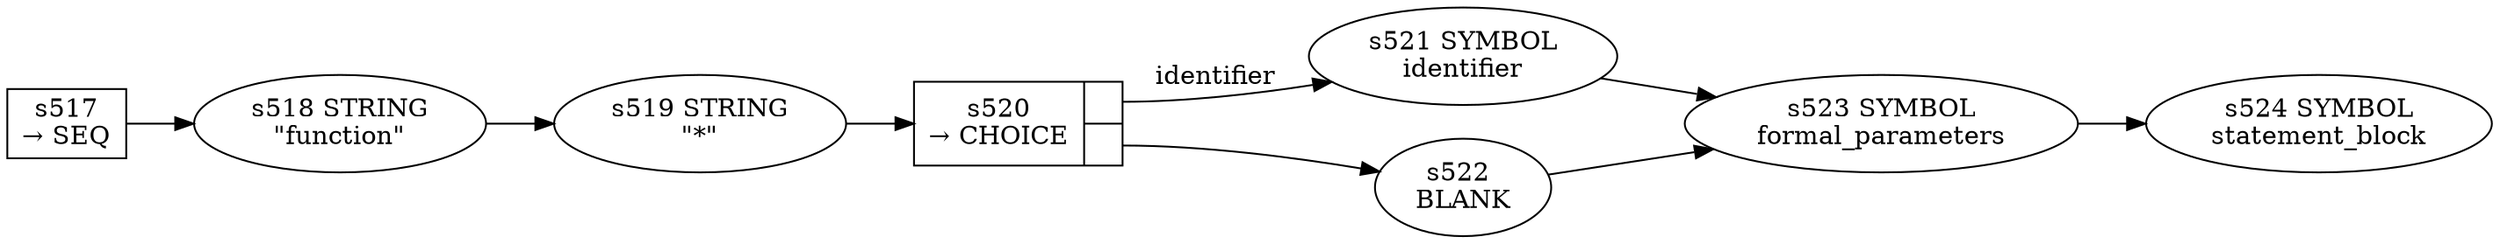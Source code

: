 
  digraph generator_function {
  
    rankdir=LR;
  
    s517 [label="s517\n&rarr; SEQ", shape=record, fixedsize=false, peripheries=1];
  s518 [label="s518 STRING\n\"function\""];
  s517 -> s518 [];
  s519 [label="s519 STRING\n\"*\""];
  s518 -> s519 [];
  s520 [label="{s520\n&rarr; CHOICE|{<p0>|<p1>}}", shape=record, fixedsize=false, peripheries=1];
  s521 [label="s521 SYMBOL\nidentifier" href="javascript-grammar.json.identifier.dot.svg"];
  s520:p0 -> s521 [label="identifier"];
  s522 [label="s522 \nBLANK"];
  s520:p1 -> s522 [label=""];
  s519 -> s520 [];
  s523 [label="s523 SYMBOL\nformal_parameters" href="javascript-grammar.json.formal_parameters.dot.svg"];
  s521 -> s523 [];
  s522 -> s523 [];
  s524 [label="s524 SYMBOL\nstatement_block" href="javascript-grammar.json.statement_block.dot.svg"];
  s523 -> s524 [];
  
  }
  